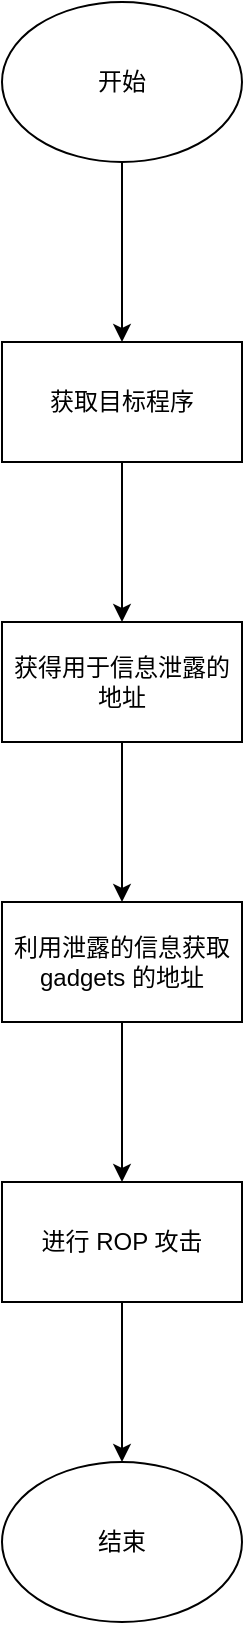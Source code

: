 <mxfile version="24.7.17">
  <diagram name="第 1 页" id="wGfwCwycNzYj7UNLBEbR">
    <mxGraphModel dx="1434" dy="838" grid="1" gridSize="10" guides="1" tooltips="1" connect="1" arrows="1" fold="1" page="1" pageScale="1" pageWidth="827" pageHeight="1169" math="0" shadow="0">
      <root>
        <mxCell id="0" />
        <mxCell id="1" parent="0" />
        <mxCell id="UjsrYpzJ6nKCzYrLB95w-3" value="" style="edgeStyle=orthogonalEdgeStyle;rounded=0;orthogonalLoop=1;jettySize=auto;html=1;" edge="1" parent="1" source="UjsrYpzJ6nKCzYrLB95w-1" target="UjsrYpzJ6nKCzYrLB95w-2">
          <mxGeometry relative="1" as="geometry" />
        </mxCell>
        <mxCell id="UjsrYpzJ6nKCzYrLB95w-1" value="开始" style="ellipse;whiteSpace=wrap;html=1;" vertex="1" parent="1">
          <mxGeometry x="354" y="70" width="120" height="80" as="geometry" />
        </mxCell>
        <mxCell id="UjsrYpzJ6nKCzYrLB95w-5" value="" style="edgeStyle=orthogonalEdgeStyle;rounded=0;orthogonalLoop=1;jettySize=auto;html=1;" edge="1" parent="1" source="UjsrYpzJ6nKCzYrLB95w-2" target="UjsrYpzJ6nKCzYrLB95w-4">
          <mxGeometry relative="1" as="geometry" />
        </mxCell>
        <mxCell id="UjsrYpzJ6nKCzYrLB95w-2" value="获取目标程序" style="whiteSpace=wrap;html=1;" vertex="1" parent="1">
          <mxGeometry x="354" y="240" width="120" height="60" as="geometry" />
        </mxCell>
        <mxCell id="UjsrYpzJ6nKCzYrLB95w-7" value="" style="edgeStyle=orthogonalEdgeStyle;rounded=0;orthogonalLoop=1;jettySize=auto;html=1;" edge="1" parent="1" source="UjsrYpzJ6nKCzYrLB95w-4" target="UjsrYpzJ6nKCzYrLB95w-6">
          <mxGeometry relative="1" as="geometry" />
        </mxCell>
        <mxCell id="UjsrYpzJ6nKCzYrLB95w-4" value="获得用于信息泄露的地址" style="whiteSpace=wrap;html=1;" vertex="1" parent="1">
          <mxGeometry x="354" y="380" width="120" height="60" as="geometry" />
        </mxCell>
        <mxCell id="UjsrYpzJ6nKCzYrLB95w-9" value="" style="edgeStyle=orthogonalEdgeStyle;rounded=0;orthogonalLoop=1;jettySize=auto;html=1;" edge="1" parent="1" source="UjsrYpzJ6nKCzYrLB95w-6" target="UjsrYpzJ6nKCzYrLB95w-8">
          <mxGeometry relative="1" as="geometry" />
        </mxCell>
        <mxCell id="UjsrYpzJ6nKCzYrLB95w-6" value="利用泄露的信息获取 gadgets 的地址" style="whiteSpace=wrap;html=1;" vertex="1" parent="1">
          <mxGeometry x="354" y="520" width="120" height="60" as="geometry" />
        </mxCell>
        <mxCell id="UjsrYpzJ6nKCzYrLB95w-13" style="edgeStyle=orthogonalEdgeStyle;rounded=0;orthogonalLoop=1;jettySize=auto;html=1;entryX=0.5;entryY=0;entryDx=0;entryDy=0;" edge="1" parent="1" source="UjsrYpzJ6nKCzYrLB95w-8" target="UjsrYpzJ6nKCzYrLB95w-12">
          <mxGeometry relative="1" as="geometry" />
        </mxCell>
        <mxCell id="UjsrYpzJ6nKCzYrLB95w-8" value="进行 ROP 攻击" style="whiteSpace=wrap;html=1;" vertex="1" parent="1">
          <mxGeometry x="354" y="660" width="120" height="60" as="geometry" />
        </mxCell>
        <mxCell id="UjsrYpzJ6nKCzYrLB95w-12" value="结束" style="ellipse;whiteSpace=wrap;html=1;" vertex="1" parent="1">
          <mxGeometry x="354" y="800" width="120" height="80" as="geometry" />
        </mxCell>
      </root>
    </mxGraphModel>
  </diagram>
</mxfile>
